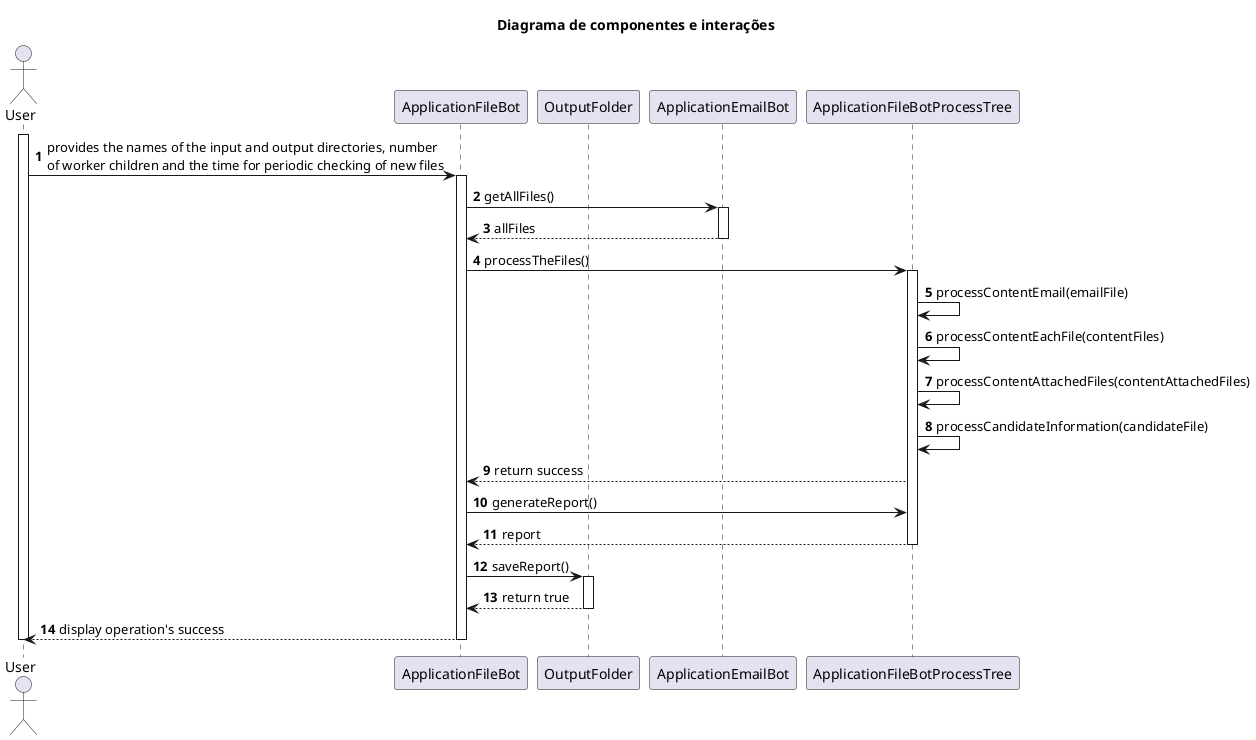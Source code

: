 @startuml
'https://plantuml.com/sequence-diagram

autonumber

Title "Diagrama de componentes e interações"

actor User

participant ApplicationFileBot
participant OutputFolder
participant ApplicationEmailBot
participant ApplicationFileBotProcessTree

activate User

User -> ApplicationFileBot : provides the names of the input and output directories, number \nof worker children and the time for periodic checking of new files

activate ApplicationFileBot

ApplicationFileBot -> ApplicationEmailBot : getAllFiles()

activate ApplicationEmailBot

ApplicationEmailBot --> ApplicationFileBot : allFiles

deactivate ApplicationEmailBot

ApplicationFileBot -> ApplicationFileBotProcessTree : processTheFiles()

activate ApplicationFileBotProcessTree

ApplicationFileBotProcessTree -> ApplicationFileBotProcessTree : processContentEmail(emailFile)

ApplicationFileBotProcessTree -> ApplicationFileBotProcessTree : processContentEachFile(contentFiles)

ApplicationFileBotProcessTree -> ApplicationFileBotProcessTree : processContentAttachedFiles(contentAttachedFiles)

ApplicationFileBotProcessTree -> ApplicationFileBotProcessTree : processCandidateInformation(candidateFile)

ApplicationFileBotProcessTree --> ApplicationFileBot : return success

ApplicationFileBot -> ApplicationFileBotProcessTree : generateReport()

ApplicationFileBotProcessTree --> ApplicationFileBot : report

deactivate ApplicationFileBotProcessTree

ApplicationFileBot -> OutputFolder : saveReport()

activate OutputFolder

OutputFolder --> ApplicationFileBot : return true

deactivate OutputFolder

ApplicationFileBot --> User : display operation's success

deactivate ApplicationFileBot

deactivate User

@enduml